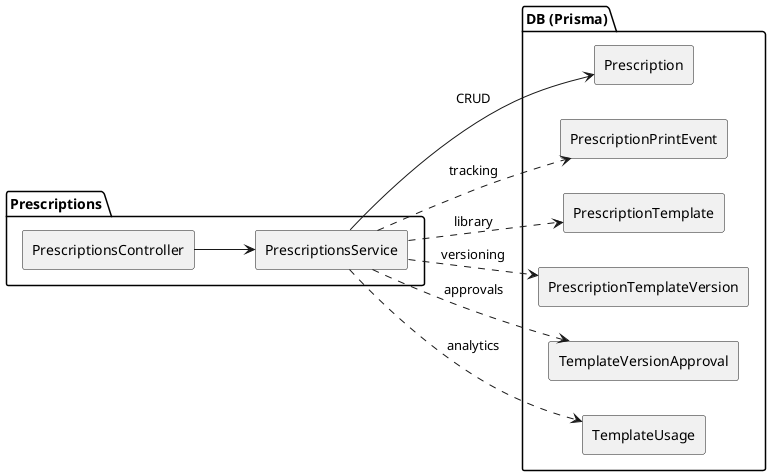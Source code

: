 @startuml Prescriptions_Module\nTitle Prescriptions Module - Controller, Service, Templates
left to right direction
skinparam componentStyle rectangle

package "Prescriptions" {
  [PrescriptionsController]
  [PrescriptionsService]
}

package "DB (Prisma)" {
  [Prescription]
  [PrescriptionPrintEvent]
  [PrescriptionTemplate]
  [PrescriptionTemplateVersion]
  [TemplateVersionApproval]
  [TemplateUsage]
}

PrescriptionsController --> PrescriptionsService
PrescriptionsService --> Prescription : CRUD
PrescriptionsService ..> PrescriptionPrintEvent : tracking
PrescriptionsService ..> PrescriptionTemplate : library
PrescriptionsService ..> PrescriptionTemplateVersion : versioning
PrescriptionsService ..> TemplateVersionApproval : approvals
PrescriptionsService ..> TemplateUsage : analytics

@enduml